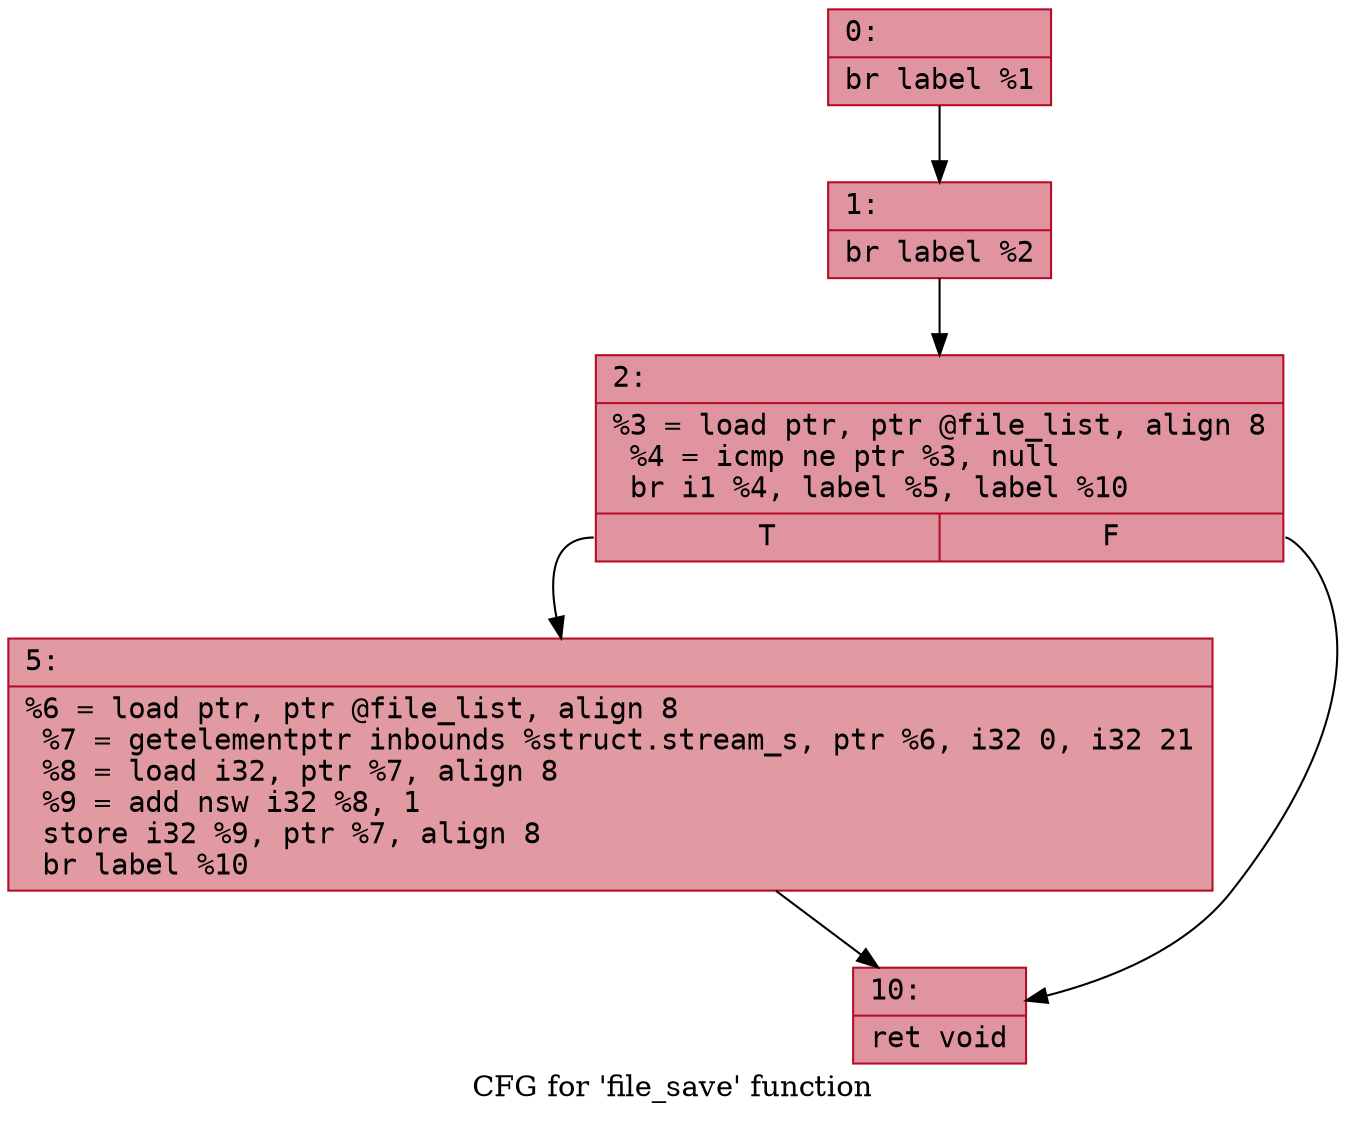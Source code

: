 digraph "CFG for 'file_save' function" {
	label="CFG for 'file_save' function";

	Node0x600002134320 [shape=record,color="#b70d28ff", style=filled, fillcolor="#b70d2870" fontname="Courier",label="{0:\l|  br label %1\l}"];
	Node0x600002134320 -> Node0x600002134370[tooltip="0 -> 1\nProbability 100.00%" ];
	Node0x600002134370 [shape=record,color="#b70d28ff", style=filled, fillcolor="#b70d2870" fontname="Courier",label="{1:\l|  br label %2\l}"];
	Node0x600002134370 -> Node0x6000021343c0[tooltip="1 -> 2\nProbability 100.00%" ];
	Node0x6000021343c0 [shape=record,color="#b70d28ff", style=filled, fillcolor="#b70d2870" fontname="Courier",label="{2:\l|  %3 = load ptr, ptr @file_list, align 8\l  %4 = icmp ne ptr %3, null\l  br i1 %4, label %5, label %10\l|{<s0>T|<s1>F}}"];
	Node0x6000021343c0:s0 -> Node0x600002134410[tooltip="2 -> 5\nProbability 62.50%" ];
	Node0x6000021343c0:s1 -> Node0x600002134460[tooltip="2 -> 10\nProbability 37.50%" ];
	Node0x600002134410 [shape=record,color="#b70d28ff", style=filled, fillcolor="#bb1b2c70" fontname="Courier",label="{5:\l|  %6 = load ptr, ptr @file_list, align 8\l  %7 = getelementptr inbounds %struct.stream_s, ptr %6, i32 0, i32 21\l  %8 = load i32, ptr %7, align 8\l  %9 = add nsw i32 %8, 1\l  store i32 %9, ptr %7, align 8\l  br label %10\l}"];
	Node0x600002134410 -> Node0x600002134460[tooltip="5 -> 10\nProbability 100.00%" ];
	Node0x600002134460 [shape=record,color="#b70d28ff", style=filled, fillcolor="#b70d2870" fontname="Courier",label="{10:\l|  ret void\l}"];
}
